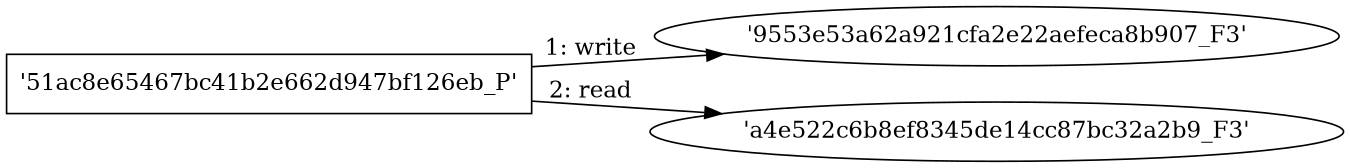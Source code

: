 digraph "D:\Learning\Paper\apt\基于CTI的攻击预警\Dataset\攻击图\ASGfromALLCTI\Vulnerability Spotlight Out-of-bounds write vulnerabilities in Accusoft ImageGear.dot" {
rankdir="LR"
size="9"
fixedsize="false"
splines="true"
nodesep=0.3
ranksep=0
fontsize=10
overlap="scalexy"
engine= "neato"
	"'9553e53a62a921cfa2e22aefeca8b907_F3'" [node_type=file shape=ellipse]
	"'51ac8e65467bc41b2e662d947bf126eb_P'" [node_type=Process shape=box]
	"'51ac8e65467bc41b2e662d947bf126eb_P'" -> "'9553e53a62a921cfa2e22aefeca8b907_F3'" [label="1: write"]
	"'a4e522c6b8ef8345de14cc87bc32a2b9_F3'" [node_type=file shape=ellipse]
	"'51ac8e65467bc41b2e662d947bf126eb_P'" [node_type=Process shape=box]
	"'51ac8e65467bc41b2e662d947bf126eb_P'" -> "'a4e522c6b8ef8345de14cc87bc32a2b9_F3'" [label="2: read"]
}
